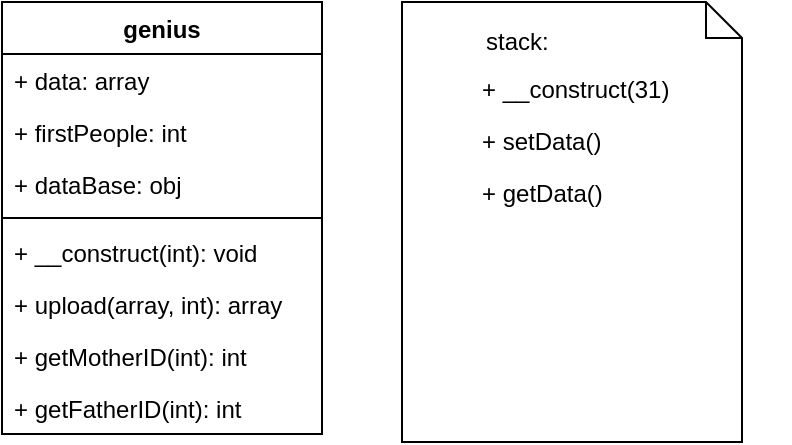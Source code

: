 <mxfile version="13.7.7" type="device"><diagram id="C5RBs43oDa-KdzZeNtuy" name="Page-1"><mxGraphModel dx="1422" dy="807" grid="1" gridSize="10" guides="1" tooltips="1" connect="1" arrows="1" fold="1" page="1" pageScale="1" pageWidth="827" pageHeight="1169" math="0" shadow="0"><root><mxCell id="WIyWlLk6GJQsqaUBKTNV-0"/><mxCell id="WIyWlLk6GJQsqaUBKTNV-1" parent="WIyWlLk6GJQsqaUBKTNV-0"/><mxCell id="OLpkq9a_YaHjhRUozTpa-1" value="genius" style="swimlane;fontStyle=1;align=center;verticalAlign=top;childLayout=stackLayout;horizontal=1;startSize=26;horizontalStack=0;resizeParent=1;resizeParentMax=0;resizeLast=0;collapsible=1;marginBottom=0;" vertex="1" parent="WIyWlLk6GJQsqaUBKTNV-1"><mxGeometry x="180" y="210" width="160" height="216" as="geometry"><mxRectangle x="180" y="210" width="60" height="26" as="alternateBounds"/></mxGeometry></mxCell><mxCell id="OLpkq9a_YaHjhRUozTpa-2" value="+ data: array" style="text;strokeColor=none;fillColor=none;align=left;verticalAlign=top;spacingLeft=4;spacingRight=4;overflow=hidden;rotatable=0;points=[[0,0.5],[1,0.5]];portConstraint=eastwest;" vertex="1" parent="OLpkq9a_YaHjhRUozTpa-1"><mxGeometry y="26" width="160" height="26" as="geometry"/></mxCell><mxCell id="OLpkq9a_YaHjhRUozTpa-7" value="+ firstPeople: int" style="text;strokeColor=none;fillColor=none;align=left;verticalAlign=top;spacingLeft=4;spacingRight=4;overflow=hidden;rotatable=0;points=[[0,0.5],[1,0.5]];portConstraint=eastwest;" vertex="1" parent="OLpkq9a_YaHjhRUozTpa-1"><mxGeometry y="52" width="160" height="26" as="geometry"/></mxCell><mxCell id="OLpkq9a_YaHjhRUozTpa-6" value="+ dataBase: obj" style="text;strokeColor=none;fillColor=none;align=left;verticalAlign=top;spacingLeft=4;spacingRight=4;overflow=hidden;rotatable=0;points=[[0,0.5],[1,0.5]];portConstraint=eastwest;" vertex="1" parent="OLpkq9a_YaHjhRUozTpa-1"><mxGeometry y="78" width="160" height="26" as="geometry"/></mxCell><mxCell id="OLpkq9a_YaHjhRUozTpa-3" value="" style="line;strokeWidth=1;fillColor=none;align=left;verticalAlign=middle;spacingTop=-1;spacingLeft=3;spacingRight=3;rotatable=0;labelPosition=right;points=[];portConstraint=eastwest;" vertex="1" parent="OLpkq9a_YaHjhRUozTpa-1"><mxGeometry y="104" width="160" height="8" as="geometry"/></mxCell><mxCell id="OLpkq9a_YaHjhRUozTpa-10" value="+ __construct(int): void" style="text;strokeColor=none;fillColor=none;align=left;verticalAlign=top;spacingLeft=4;spacingRight=4;overflow=hidden;rotatable=0;points=[[0,0.5],[1,0.5]];portConstraint=eastwest;" vertex="1" parent="OLpkq9a_YaHjhRUozTpa-1"><mxGeometry y="112" width="160" height="26" as="geometry"/></mxCell><mxCell id="OLpkq9a_YaHjhRUozTpa-23" value="+ upload(array, int): array" style="text;strokeColor=none;fillColor=none;align=left;verticalAlign=top;spacingLeft=4;spacingRight=4;overflow=hidden;rotatable=0;points=[[0,0.5],[1,0.5]];portConstraint=eastwest;" vertex="1" parent="OLpkq9a_YaHjhRUozTpa-1"><mxGeometry y="138" width="160" height="26" as="geometry"/></mxCell><mxCell id="OLpkq9a_YaHjhRUozTpa-8" value="+ getMotherID(int): int" style="text;strokeColor=none;fillColor=none;align=left;verticalAlign=top;spacingLeft=4;spacingRight=4;overflow=hidden;rotatable=0;points=[[0,0.5],[1,0.5]];portConstraint=eastwest;" vertex="1" parent="OLpkq9a_YaHjhRUozTpa-1"><mxGeometry y="164" width="160" height="26" as="geometry"/></mxCell><mxCell id="OLpkq9a_YaHjhRUozTpa-12" value="+ getFatherID(int): int" style="text;strokeColor=none;fillColor=none;align=left;verticalAlign=top;spacingLeft=4;spacingRight=4;overflow=hidden;rotatable=0;points=[[0,0.5],[1,0.5]];portConstraint=eastwest;" vertex="1" parent="OLpkq9a_YaHjhRUozTpa-1"><mxGeometry y="190" width="160" height="26" as="geometry"/></mxCell><mxCell id="OLpkq9a_YaHjhRUozTpa-13" value="&lt;blockquote&gt;stack:&lt;br&gt;&lt;br&gt;&lt;br&gt;&lt;/blockquote&gt;" style="shape=note;whiteSpace=wrap;html=1;size=18;verticalAlign=top;align=left;spacingTop=-6;" vertex="1" parent="WIyWlLk6GJQsqaUBKTNV-1"><mxGeometry x="380" y="210" width="170" height="220" as="geometry"/></mxCell><mxCell id="OLpkq9a_YaHjhRUozTpa-9" value="+ setData()" style="text;strokeColor=none;fillColor=none;align=left;verticalAlign=top;spacingLeft=4;spacingRight=4;overflow=hidden;rotatable=0;points=[[0,0.5],[1,0.5]];portConstraint=eastwest;" vertex="1" parent="WIyWlLk6GJQsqaUBKTNV-1"><mxGeometry x="414" y="266" width="160" height="26" as="geometry"/></mxCell><mxCell id="OLpkq9a_YaHjhRUozTpa-26" value="+ __construct(31)" style="text;strokeColor=none;fillColor=none;align=left;verticalAlign=top;spacingLeft=4;spacingRight=4;overflow=hidden;rotatable=0;points=[[0,0.5],[1,0.5]];portConstraint=eastwest;" vertex="1" parent="WIyWlLk6GJQsqaUBKTNV-1"><mxGeometry x="414" y="240" width="160" height="26" as="geometry"/></mxCell><mxCell id="OLpkq9a_YaHjhRUozTpa-4" value="+ getData()" style="text;strokeColor=none;fillColor=none;align=left;verticalAlign=top;spacingLeft=4;spacingRight=4;overflow=hidden;rotatable=0;points=[[0,0.5],[1,0.5]];portConstraint=eastwest;" vertex="1" parent="WIyWlLk6GJQsqaUBKTNV-1"><mxGeometry x="414" y="292" width="160" height="26" as="geometry"/></mxCell></root></mxGraphModel></diagram></mxfile>
